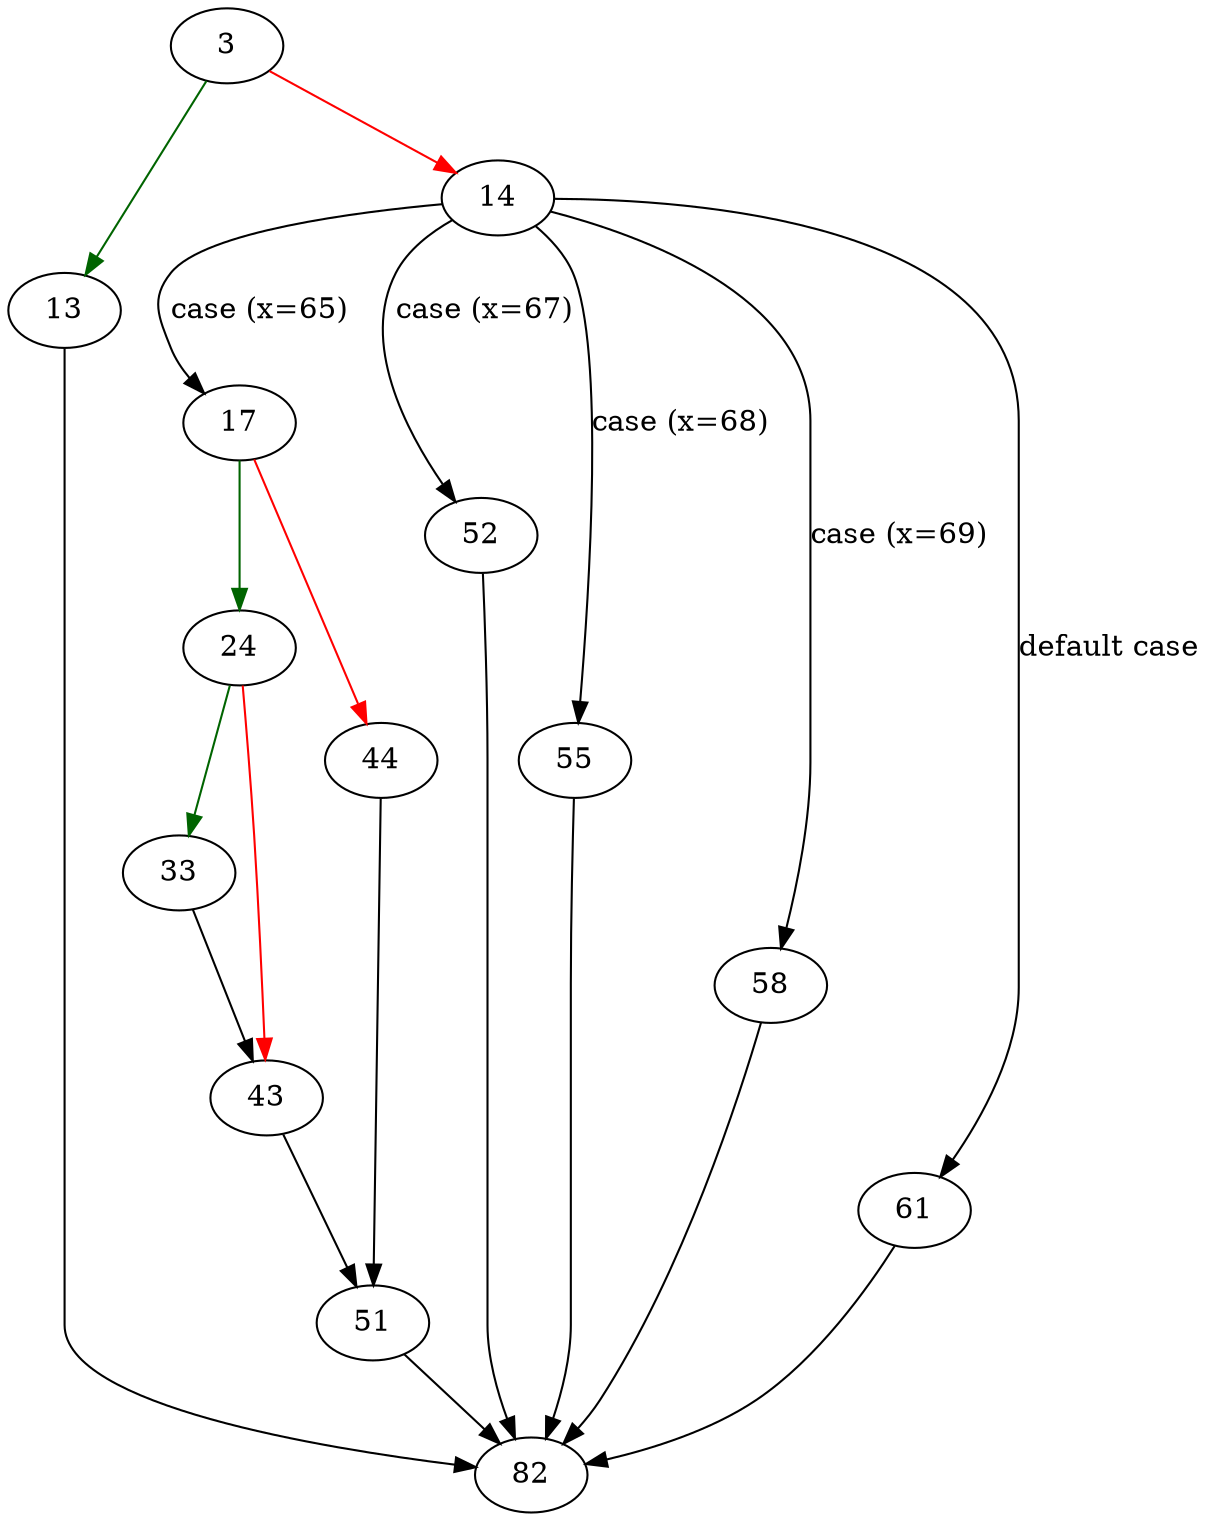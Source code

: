 strict digraph "sqlite3VdbeMemCast" {
	// Node definitions.
	3 [entry=true];
	13;
	14;
	82;
	17;
	52;
	55;
	58;
	61;
	24;
	44;
	33;
	43;
	51;

	// Edge definitions.
	3 -> 13 [
		color=darkgreen
		cond=true
	];
	3 -> 14 [
		color=red
		cond=false
	];
	13 -> 82;
	14 -> 17 [
		cond="case (x=65)"
		label="case (x=65)"
	];
	14 -> 52 [
		cond="case (x=67)"
		label="case (x=67)"
	];
	14 -> 55 [
		cond="case (x=68)"
		label="case (x=68)"
	];
	14 -> 58 [
		cond="case (x=69)"
		label="case (x=69)"
	];
	14 -> 61 [
		cond="default case"
		label="default case"
	];
	17 -> 24 [
		color=darkgreen
		cond=true
	];
	17 -> 44 [
		color=red
		cond=false
	];
	52 -> 82;
	55 -> 82;
	58 -> 82;
	61 -> 82;
	24 -> 33 [
		color=darkgreen
		cond=true
	];
	24 -> 43 [
		color=red
		cond=false
	];
	44 -> 51;
	33 -> 43;
	43 -> 51;
	51 -> 82;
}